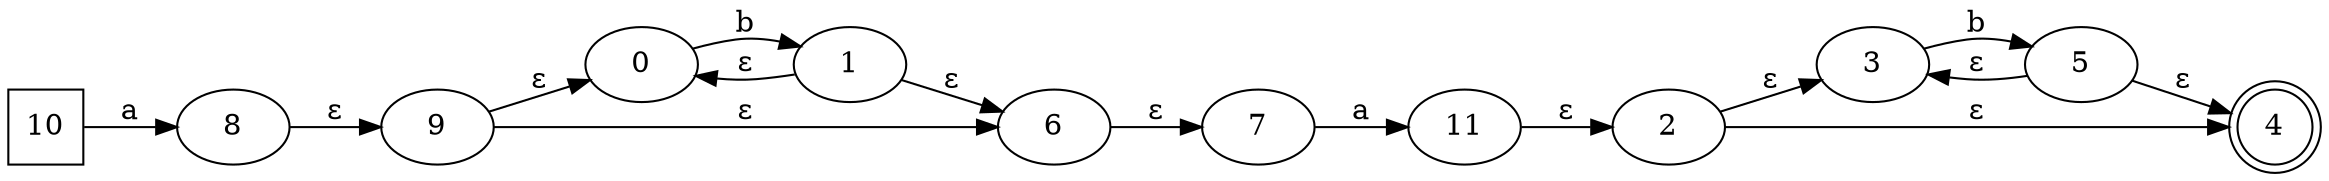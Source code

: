 digraph G {
	rankdir=LR;
	0->1[ label=b ];
	2->3[ label=ɛ ];
	2->4[ label=ɛ ];
	3->5[ label=b ];
	6->7[ label=ɛ ];
	1->6[ label=ɛ ];
	1->0[ label=ɛ ];
	8->9[ label=ɛ ];
	10->8[ label=a ];
	9->0[ label=ɛ ];
	9->6[ label=ɛ ];
	7->11[ label=a ];
	5->4[ label=ɛ ];
	5->3[ label=ɛ ];
	11->2[ label=ɛ ];
	0;
	1;
	10 [ shape=square ];
	11;
	2;
	3;
	4 [ shape=doublecircle ];
	5;
	6;
	7;
	8;
	9;

}

